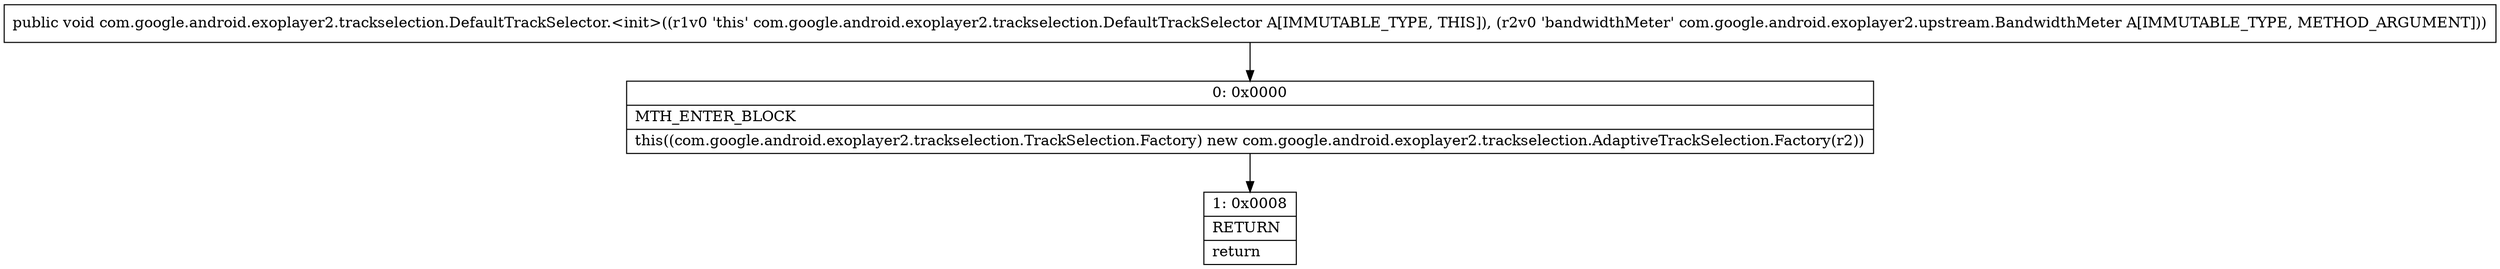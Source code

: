 digraph "CFG forcom.google.android.exoplayer2.trackselection.DefaultTrackSelector.\<init\>(Lcom\/google\/android\/exoplayer2\/upstream\/BandwidthMeter;)V" {
Node_0 [shape=record,label="{0\:\ 0x0000|MTH_ENTER_BLOCK\l|this((com.google.android.exoplayer2.trackselection.TrackSelection.Factory) new com.google.android.exoplayer2.trackselection.AdaptiveTrackSelection.Factory(r2))\l}"];
Node_1 [shape=record,label="{1\:\ 0x0008|RETURN\l|return\l}"];
MethodNode[shape=record,label="{public void com.google.android.exoplayer2.trackselection.DefaultTrackSelector.\<init\>((r1v0 'this' com.google.android.exoplayer2.trackselection.DefaultTrackSelector A[IMMUTABLE_TYPE, THIS]), (r2v0 'bandwidthMeter' com.google.android.exoplayer2.upstream.BandwidthMeter A[IMMUTABLE_TYPE, METHOD_ARGUMENT])) }"];
MethodNode -> Node_0;
Node_0 -> Node_1;
}

